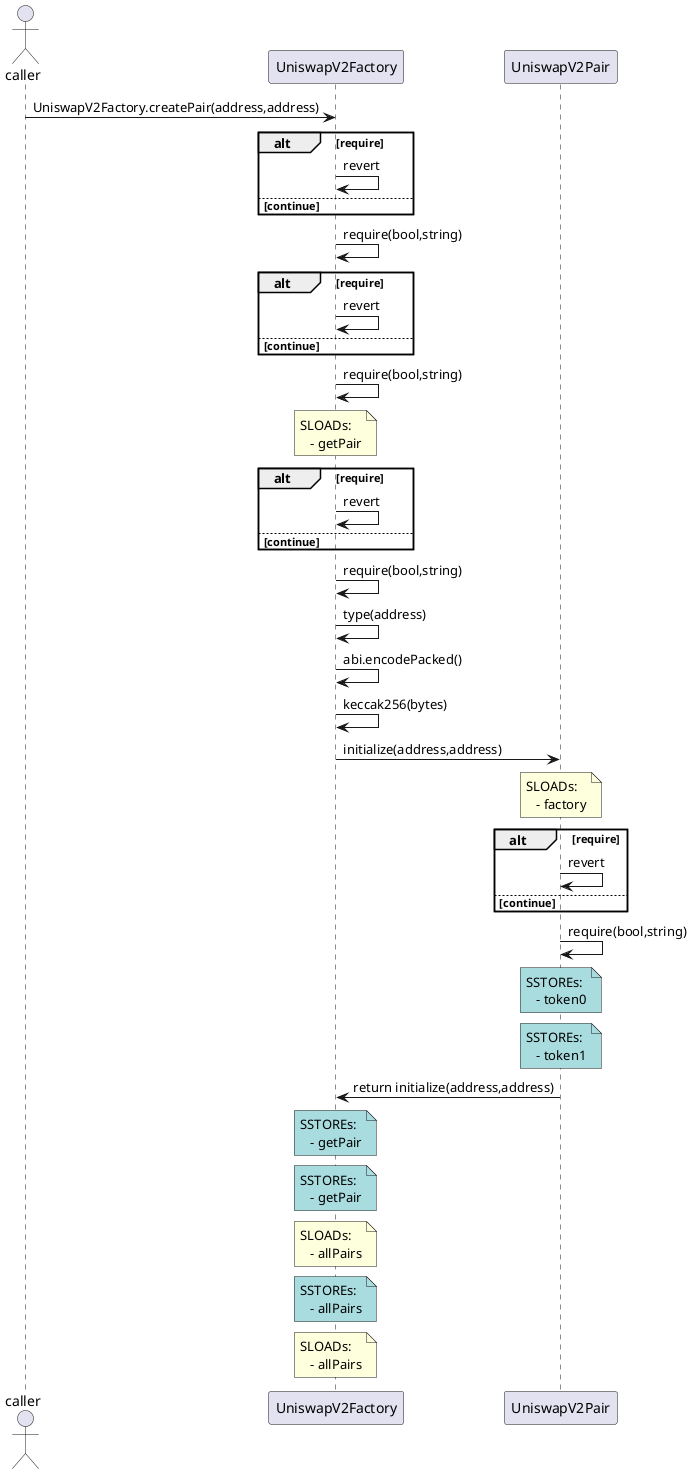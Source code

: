 @startuml
actor caller 
caller -> UniswapV2Factory: UniswapV2Factory.createPair(address,address) 
 alt require 

	 UniswapV2Factory -> UniswapV2Factory:  revert 
 else continue 
 end 
 
 UniswapV2Factory -> UniswapV2Factory: require(bool,string) 
 alt require 

	 UniswapV2Factory -> UniswapV2Factory:  revert 
 else continue 
 end 
 
 UniswapV2Factory -> UniswapV2Factory: require(bool,string)
note over UniswapV2Factory: SLOADs: \n   - getPair 
 alt require 

	 UniswapV2Factory -> UniswapV2Factory:  revert 
 else continue 
 end 
 
 UniswapV2Factory -> UniswapV2Factory: require(bool,string) 
 UniswapV2Factory -> UniswapV2Factory: type(address) 
 UniswapV2Factory -> UniswapV2Factory: abi.encodePacked() 
 UniswapV2Factory -> UniswapV2Factory: keccak256(bytes) 
UniswapV2Factory -> UniswapV2Pair: initialize(address,address)
note over UniswapV2Pair: SLOADs: \n   - factory 
 alt require 

	 UniswapV2Pair -> UniswapV2Pair:  revert 
 else continue 
 end 
 
 UniswapV2Pair -> UniswapV2Pair: require(bool,string) 
note over UniswapV2Pair #A9DCDF: SSTOREs: \n   - token0 
note over UniswapV2Pair #A9DCDF: SSTOREs: \n   - token1 
 UniswapV2Factory <- UniswapV2Pair: return initialize(address,address) 
note over UniswapV2Factory #A9DCDF: SSTOREs: \n   - getPair 
note over UniswapV2Factory #A9DCDF: SSTOREs: \n   - getPair
note over UniswapV2Factory: SLOADs: \n   - allPairs 
note over UniswapV2Factory #A9DCDF: SSTOREs: \n   - allPairs
note over UniswapV2Factory: SLOADs: \n   - allPairs
@enduml